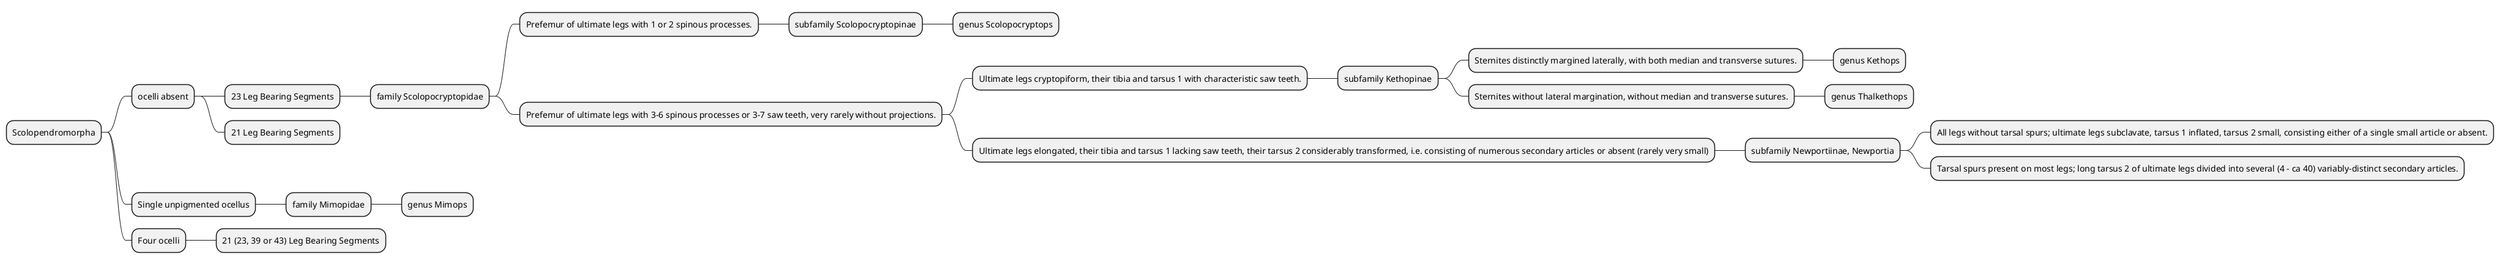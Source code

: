 @startmindmap
* Scolopendromorpha

** ocelli absent
*** 23 Leg Bearing Segments
**** family Scolopocryptopidae
***** Prefemur of ultimate legs with 1 or 2 spinous processes.
****** subfamily Scolopocryptopinae
******* genus Scolopocryptops

***** Prefemur of ultimate legs with 3–6 spinous processes or 3–7 saw teeth, very rarely without projections.
****** Ultimate legs cryptopiform, their tibia and tarsus 1 with characteristic saw teeth.
******* subfamily Kethopinae
******** Sternites distinctly margined laterally, with both median and transverse sutures.
********* genus Kethops
******** Sternites without lateral margination, without median and transverse sutures.
********* genus Thalkethops
****** Ultimate legs elongated, their tibia and tarsus 1 lacking saw teeth, their tarsus 2 considerably transformed, i.e. consisting of numerous secondary articles or absent (rarely very small)
******* subfamily Newportiinae, Newportia
******** All legs without tarsal spurs; ultimate legs subclavate, tarsus 1 inflated, tarsus 2 small, consisting either of a single small article or absent.
******** Tarsal spurs present on most legs; long tarsus 2 of ultimate legs divided into several (4 – ca 40) variably-distinct secondary articles.

*** 21 Leg Bearing Segments

** Single unpigmented ocellus
*** family Mimopidae
**** genus Mimops

** Four ocelli
*** 21 (23, 39 or 43) Leg Bearing Segments

@endmindmap